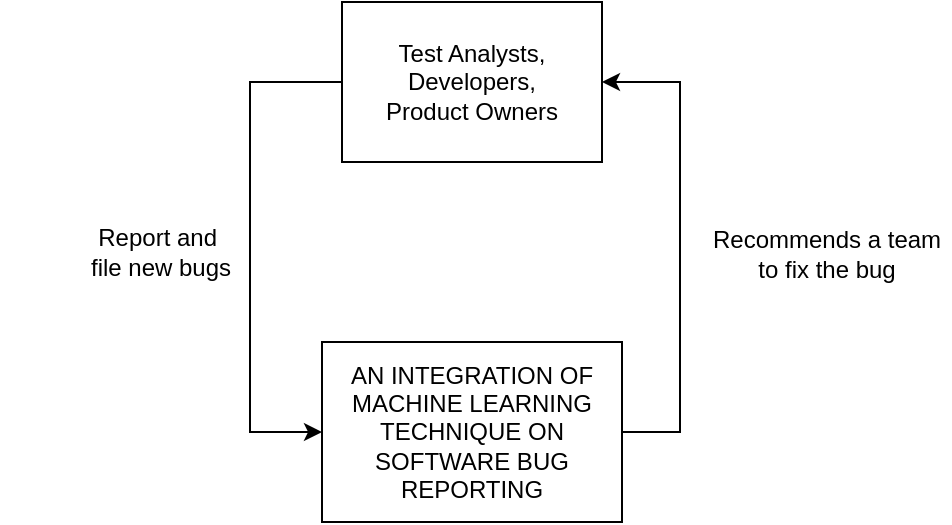 <mxfile version="15.2.9" type="device"><diagram id="bbThKxeWtdNPEsutd1g3" name="Page-1"><mxGraphModel dx="782" dy="476" grid="0" gridSize="10" guides="1" tooltips="1" connect="1" arrows="1" fold="1" page="1" pageScale="1" pageWidth="3000" pageHeight="1100" math="0" shadow="0"><root><mxCell id="0"/><mxCell id="1" parent="0"/><mxCell id="L-osa4-i6ohvMTaodFhF-4" style="edgeStyle=orthogonalEdgeStyle;rounded=0;orthogonalLoop=1;jettySize=auto;html=1;entryX=0;entryY=0.5;entryDx=0;entryDy=0;exitX=0;exitY=0.5;exitDx=0;exitDy=0;" parent="1" source="L-osa4-i6ohvMTaodFhF-2" target="L-osa4-i6ohvMTaodFhF-3" edge="1"><mxGeometry relative="1" as="geometry"><Array as="points"><mxPoint x="334" y="170"/><mxPoint x="334" y="345"/></Array></mxGeometry></mxCell><mxCell id="L-osa4-i6ohvMTaodFhF-2" value="Test Analysts,&lt;br&gt;Developers,&lt;br&gt;Product Owners" style="whiteSpace=wrap;html=1;align=center;" parent="1" vertex="1"><mxGeometry x="380" y="130" width="130" height="80" as="geometry"/></mxCell><mxCell id="L-osa4-i6ohvMTaodFhF-3" value="AN INTEGRATION OF MACHINE LEARNING TECHNIQUE ON SOFTWARE BUG REPORTING" style="whiteSpace=wrap;html=1;align=center;" parent="1" vertex="1"><mxGeometry x="370" y="300" width="150" height="90" as="geometry"/></mxCell><mxCell id="L-osa4-i6ohvMTaodFhF-5" style="edgeStyle=orthogonalEdgeStyle;rounded=0;orthogonalLoop=1;jettySize=auto;html=1;entryX=1;entryY=0.5;entryDx=0;entryDy=0;exitX=1;exitY=0.5;exitDx=0;exitDy=0;endArrow=none;endFill=0;startArrow=classic;startFill=1;" parent="1" source="L-osa4-i6ohvMTaodFhF-2" target="L-osa4-i6ohvMTaodFhF-3" edge="1"><mxGeometry relative="1" as="geometry"><mxPoint x="390" y="180" as="sourcePoint"/><mxPoint x="380" y="355" as="targetPoint"/><Array as="points"><mxPoint x="549" y="170"/><mxPoint x="549" y="345"/></Array></mxGeometry></mxCell><mxCell id="L-osa4-i6ohvMTaodFhF-6" value="&lt;blockquote style=&quot;margin: 0 0 0 40px ; border: none ; padding: 0px&quot;&gt;Report and&amp;nbsp;&lt;/blockquote&gt;&lt;blockquote style=&quot;margin: 0 0 0 40px ; border: none ; padding: 0px&quot;&gt;file new bugs&lt;/blockquote&gt;" style="text;html=1;align=center;verticalAlign=middle;resizable=0;points=[];autosize=1;strokeColor=none;" parent="1" vertex="1"><mxGeometry x="209" y="239.5" width="120" height="31" as="geometry"/></mxCell><mxCell id="L-osa4-i6ohvMTaodFhF-7" value="&lt;blockquote style=&quot;margin: 0 0 0 40px ; border: none ; padding: 0px&quot;&gt;Recommends a team&lt;/blockquote&gt;&lt;blockquote style=&quot;margin: 0 0 0 40px ; border: none ; padding: 0px&quot;&gt;to fix the bug&lt;br&gt;&lt;/blockquote&gt;" style="text;html=1;align=center;verticalAlign=middle;resizable=0;points=[];autosize=1;strokeColor=none;" parent="1" vertex="1"><mxGeometry x="520" y="239.5" width="164" height="32" as="geometry"/></mxCell></root></mxGraphModel></diagram></mxfile>
